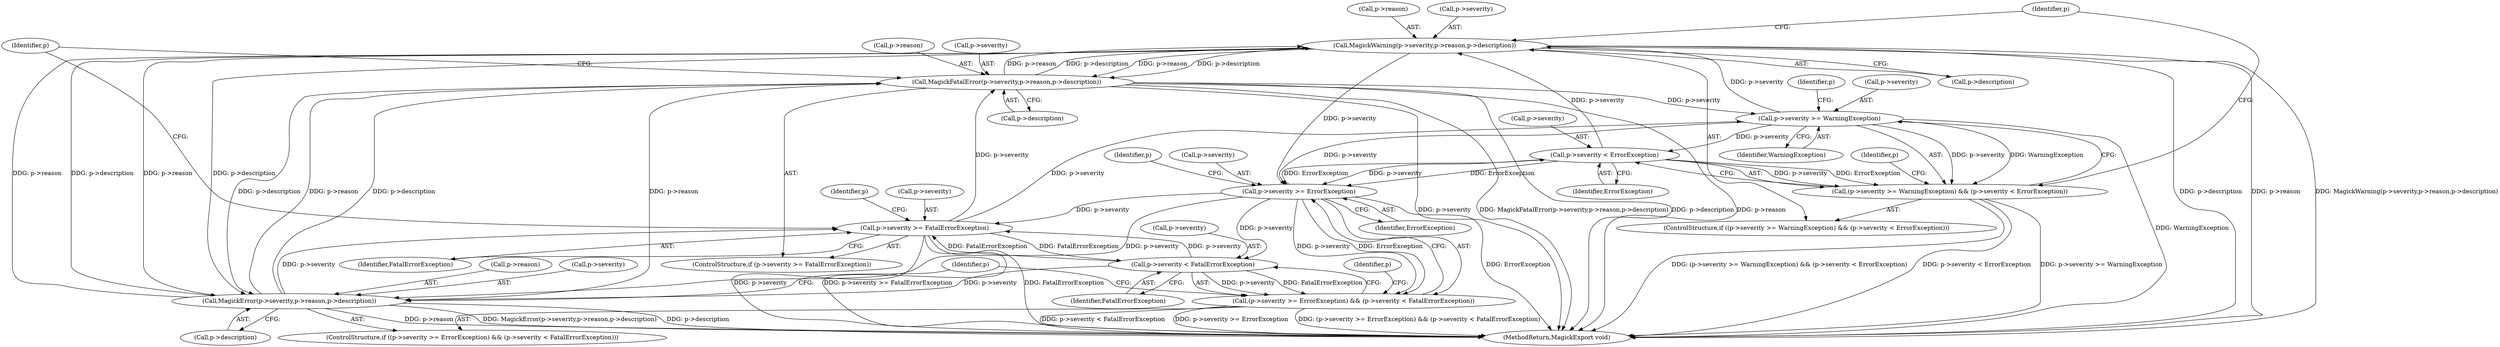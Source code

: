 digraph "0_ImageMagick_0474237508f39c4f783208123431815f1ededb76_2@pointer" {
"1000164" [label="(Call,MagickWarning(p->severity,p->reason,p->description))"];
"1000159" [label="(Call,p->severity < ErrorException)"];
"1000154" [label="(Call,p->severity >= WarningException)"];
"1000202" [label="(Call,MagickFatalError(p->severity,p->reason,p->description))"];
"1000197" [label="(Call,p->severity >= FatalErrorException)"];
"1000181" [label="(Call,p->severity < FatalErrorException)"];
"1000176" [label="(Call,p->severity >= ErrorException)"];
"1000164" [label="(Call,MagickWarning(p->severity,p->reason,p->description))"];
"1000186" [label="(Call,MagickError(p->severity,p->reason,p->description))"];
"1000153" [label="(Call,(p->severity >= WarningException) && (p->severity < ErrorException))"];
"1000175" [label="(Call,(p->severity >= ErrorException) && (p->severity < FatalErrorException))"];
"1000209" [label="(Call,p->description)"];
"1000204" [label="(Identifier,p)"];
"1000190" [label="(Call,p->reason)"];
"1000161" [label="(Identifier,p)"];
"1000177" [label="(Call,p->severity)"];
"1000168" [label="(Call,p->reason)"];
"1000186" [label="(Call,MagickError(p->severity,p->reason,p->description))"];
"1000203" [label="(Call,p->severity)"];
"1000152" [label="(ControlStructure,if ((p->severity >= WarningException) && (p->severity < ErrorException)))"];
"1000155" [label="(Call,p->severity)"];
"1000166" [label="(Identifier,p)"];
"1000164" [label="(Call,MagickWarning(p->severity,p->reason,p->description))"];
"1000182" [label="(Call,p->severity)"];
"1000174" [label="(ControlStructure,if ((p->severity >= ErrorException) && (p->severity < FatalErrorException)))"];
"1000159" [label="(Call,p->severity < ErrorException)"];
"1000198" [label="(Call,p->severity)"];
"1000187" [label="(Call,p->severity)"];
"1000171" [label="(Call,p->description)"];
"1000183" [label="(Identifier,p)"];
"1000197" [label="(Call,p->severity >= FatalErrorException)"];
"1000178" [label="(Identifier,p)"];
"1000201" [label="(Identifier,FatalErrorException)"];
"1000176" [label="(Call,p->severity >= ErrorException)"];
"1000213" [label="(Identifier,p)"];
"1000158" [label="(Identifier,WarningException)"];
"1000196" [label="(ControlStructure,if (p->severity >= FatalErrorException))"];
"1000206" [label="(Call,p->reason)"];
"1000175" [label="(Call,(p->severity >= ErrorException) && (p->severity < FatalErrorException))"];
"1000228" [label="(MethodReturn,MagickExport void)"];
"1000163" [label="(Identifier,ErrorException)"];
"1000153" [label="(Call,(p->severity >= WarningException) && (p->severity < ErrorException))"];
"1000180" [label="(Identifier,ErrorException)"];
"1000154" [label="(Call,p->severity >= WarningException)"];
"1000188" [label="(Identifier,p)"];
"1000160" [label="(Call,p->severity)"];
"1000202" [label="(Call,MagickFatalError(p->severity,p->reason,p->description))"];
"1000181" [label="(Call,p->severity < FatalErrorException)"];
"1000193" [label="(Call,p->description)"];
"1000185" [label="(Identifier,FatalErrorException)"];
"1000199" [label="(Identifier,p)"];
"1000165" [label="(Call,p->severity)"];
"1000164" -> "1000152"  [label="AST: "];
"1000164" -> "1000171"  [label="CFG: "];
"1000165" -> "1000164"  [label="AST: "];
"1000168" -> "1000164"  [label="AST: "];
"1000171" -> "1000164"  [label="AST: "];
"1000178" -> "1000164"  [label="CFG: "];
"1000164" -> "1000228"  [label="DDG: p->description"];
"1000164" -> "1000228"  [label="DDG: p->reason"];
"1000164" -> "1000228"  [label="DDG: MagickWarning(p->severity,p->reason,p->description)"];
"1000159" -> "1000164"  [label="DDG: p->severity"];
"1000154" -> "1000164"  [label="DDG: p->severity"];
"1000186" -> "1000164"  [label="DDG: p->reason"];
"1000186" -> "1000164"  [label="DDG: p->description"];
"1000202" -> "1000164"  [label="DDG: p->reason"];
"1000202" -> "1000164"  [label="DDG: p->description"];
"1000164" -> "1000176"  [label="DDG: p->severity"];
"1000164" -> "1000186"  [label="DDG: p->reason"];
"1000164" -> "1000186"  [label="DDG: p->description"];
"1000164" -> "1000202"  [label="DDG: p->reason"];
"1000164" -> "1000202"  [label="DDG: p->description"];
"1000159" -> "1000153"  [label="AST: "];
"1000159" -> "1000163"  [label="CFG: "];
"1000160" -> "1000159"  [label="AST: "];
"1000163" -> "1000159"  [label="AST: "];
"1000153" -> "1000159"  [label="CFG: "];
"1000159" -> "1000153"  [label="DDG: p->severity"];
"1000159" -> "1000153"  [label="DDG: ErrorException"];
"1000154" -> "1000159"  [label="DDG: p->severity"];
"1000176" -> "1000159"  [label="DDG: ErrorException"];
"1000159" -> "1000176"  [label="DDG: p->severity"];
"1000159" -> "1000176"  [label="DDG: ErrorException"];
"1000154" -> "1000153"  [label="AST: "];
"1000154" -> "1000158"  [label="CFG: "];
"1000155" -> "1000154"  [label="AST: "];
"1000158" -> "1000154"  [label="AST: "];
"1000161" -> "1000154"  [label="CFG: "];
"1000153" -> "1000154"  [label="CFG: "];
"1000154" -> "1000228"  [label="DDG: WarningException"];
"1000154" -> "1000153"  [label="DDG: p->severity"];
"1000154" -> "1000153"  [label="DDG: WarningException"];
"1000202" -> "1000154"  [label="DDG: p->severity"];
"1000197" -> "1000154"  [label="DDG: p->severity"];
"1000154" -> "1000176"  [label="DDG: p->severity"];
"1000202" -> "1000196"  [label="AST: "];
"1000202" -> "1000209"  [label="CFG: "];
"1000203" -> "1000202"  [label="AST: "];
"1000206" -> "1000202"  [label="AST: "];
"1000209" -> "1000202"  [label="AST: "];
"1000213" -> "1000202"  [label="CFG: "];
"1000202" -> "1000228"  [label="DDG: p->description"];
"1000202" -> "1000228"  [label="DDG: p->reason"];
"1000202" -> "1000228"  [label="DDG: p->severity"];
"1000202" -> "1000228"  [label="DDG: MagickFatalError(p->severity,p->reason,p->description)"];
"1000202" -> "1000186"  [label="DDG: p->reason"];
"1000202" -> "1000186"  [label="DDG: p->description"];
"1000197" -> "1000202"  [label="DDG: p->severity"];
"1000186" -> "1000202"  [label="DDG: p->reason"];
"1000186" -> "1000202"  [label="DDG: p->description"];
"1000197" -> "1000196"  [label="AST: "];
"1000197" -> "1000201"  [label="CFG: "];
"1000198" -> "1000197"  [label="AST: "];
"1000201" -> "1000197"  [label="AST: "];
"1000204" -> "1000197"  [label="CFG: "];
"1000213" -> "1000197"  [label="CFG: "];
"1000197" -> "1000228"  [label="DDG: p->severity >= FatalErrorException"];
"1000197" -> "1000228"  [label="DDG: FatalErrorException"];
"1000197" -> "1000228"  [label="DDG: p->severity"];
"1000197" -> "1000181"  [label="DDG: FatalErrorException"];
"1000181" -> "1000197"  [label="DDG: p->severity"];
"1000181" -> "1000197"  [label="DDG: FatalErrorException"];
"1000186" -> "1000197"  [label="DDG: p->severity"];
"1000176" -> "1000197"  [label="DDG: p->severity"];
"1000181" -> "1000175"  [label="AST: "];
"1000181" -> "1000185"  [label="CFG: "];
"1000182" -> "1000181"  [label="AST: "];
"1000185" -> "1000181"  [label="AST: "];
"1000175" -> "1000181"  [label="CFG: "];
"1000181" -> "1000175"  [label="DDG: p->severity"];
"1000181" -> "1000175"  [label="DDG: FatalErrorException"];
"1000176" -> "1000181"  [label="DDG: p->severity"];
"1000181" -> "1000186"  [label="DDG: p->severity"];
"1000176" -> "1000175"  [label="AST: "];
"1000176" -> "1000180"  [label="CFG: "];
"1000177" -> "1000176"  [label="AST: "];
"1000180" -> "1000176"  [label="AST: "];
"1000183" -> "1000176"  [label="CFG: "];
"1000175" -> "1000176"  [label="CFG: "];
"1000176" -> "1000228"  [label="DDG: ErrorException"];
"1000176" -> "1000175"  [label="DDG: p->severity"];
"1000176" -> "1000175"  [label="DDG: ErrorException"];
"1000176" -> "1000186"  [label="DDG: p->severity"];
"1000186" -> "1000174"  [label="AST: "];
"1000186" -> "1000193"  [label="CFG: "];
"1000187" -> "1000186"  [label="AST: "];
"1000190" -> "1000186"  [label="AST: "];
"1000193" -> "1000186"  [label="AST: "];
"1000199" -> "1000186"  [label="CFG: "];
"1000186" -> "1000228"  [label="DDG: p->reason"];
"1000186" -> "1000228"  [label="DDG: MagickError(p->severity,p->reason,p->description)"];
"1000186" -> "1000228"  [label="DDG: p->description"];
"1000153" -> "1000152"  [label="AST: "];
"1000166" -> "1000153"  [label="CFG: "];
"1000178" -> "1000153"  [label="CFG: "];
"1000153" -> "1000228"  [label="DDG: (p->severity >= WarningException) && (p->severity < ErrorException)"];
"1000153" -> "1000228"  [label="DDG: p->severity < ErrorException"];
"1000153" -> "1000228"  [label="DDG: p->severity >= WarningException"];
"1000175" -> "1000174"  [label="AST: "];
"1000188" -> "1000175"  [label="CFG: "];
"1000199" -> "1000175"  [label="CFG: "];
"1000175" -> "1000228"  [label="DDG: p->severity < FatalErrorException"];
"1000175" -> "1000228"  [label="DDG: p->severity >= ErrorException"];
"1000175" -> "1000228"  [label="DDG: (p->severity >= ErrorException) && (p->severity < FatalErrorException)"];
}
